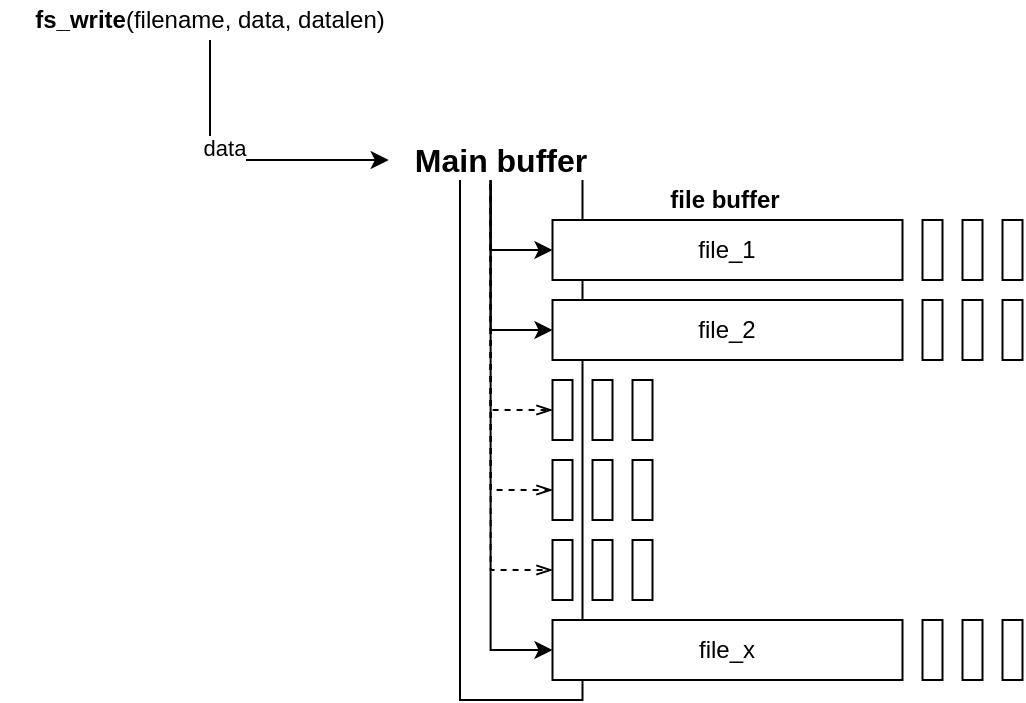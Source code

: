 <mxfile version="14.8.5"><diagram id="84ThLcqW8Ly_1uAPsjoI" name="Page-1"><mxGraphModel dx="1422" dy="794" grid="1" gridSize="10" guides="1" tooltips="1" connect="1" arrows="1" fold="1" page="1" pageScale="1" pageWidth="850" pageHeight="1100" math="0" shadow="0"><root><mxCell id="0"/><mxCell id="1" parent="0"/><mxCell id="3FnN17clqMxj0jl0wUlX-1" value="" style="rounded=0;whiteSpace=wrap;html=1;" vertex="1" parent="1"><mxGeometry x="310" y="230" width="61.25" height="270" as="geometry"/></mxCell><mxCell id="3FnN17clqMxj0jl0wUlX-48" style="edgeStyle=orthogonalEdgeStyle;rounded=0;orthogonalLoop=1;jettySize=auto;html=1;exitX=0.25;exitY=0;exitDx=0;exitDy=0;entryX=0;entryY=0.5;entryDx=0;entryDy=0;dashed=1;endArrow=openThin;endFill=0;" edge="1" parent="1" source="3FnN17clqMxj0jl0wUlX-1" target="3FnN17clqMxj0jl0wUlX-25"><mxGeometry relative="1" as="geometry"><Array as="points"><mxPoint x="325" y="435"/></Array></mxGeometry></mxCell><mxCell id="3FnN17clqMxj0jl0wUlX-47" style="edgeStyle=orthogonalEdgeStyle;rounded=0;orthogonalLoop=1;jettySize=auto;html=1;exitX=0.25;exitY=0;exitDx=0;exitDy=0;entryX=0;entryY=0.5;entryDx=0;entryDy=0;dashed=1;endArrow=openThin;endFill=0;" edge="1" parent="1" source="3FnN17clqMxj0jl0wUlX-1" target="3FnN17clqMxj0jl0wUlX-28"><mxGeometry relative="1" as="geometry"><Array as="points"><mxPoint x="325" y="395"/></Array></mxGeometry></mxCell><mxCell id="3FnN17clqMxj0jl0wUlX-46" style="edgeStyle=orthogonalEdgeStyle;rounded=0;orthogonalLoop=1;jettySize=auto;html=1;exitX=0.25;exitY=0;exitDx=0;exitDy=0;entryX=0;entryY=0.5;entryDx=0;entryDy=0;dashed=1;endArrow=openThin;endFill=0;" edge="1" parent="1" source="3FnN17clqMxj0jl0wUlX-1" target="3FnN17clqMxj0jl0wUlX-15"><mxGeometry relative="1" as="geometry"><Array as="points"><mxPoint x="325" y="355"/></Array></mxGeometry></mxCell><mxCell id="3FnN17clqMxj0jl0wUlX-45" style="edgeStyle=orthogonalEdgeStyle;rounded=0;orthogonalLoop=1;jettySize=auto;html=1;exitX=0.25;exitY=0;exitDx=0;exitDy=0;entryX=0;entryY=0.5;entryDx=0;entryDy=0;" edge="1" parent="1" source="3FnN17clqMxj0jl0wUlX-1" target="3FnN17clqMxj0jl0wUlX-18"><mxGeometry relative="1" as="geometry"><Array as="points"><mxPoint x="325" y="475"/></Array></mxGeometry></mxCell><mxCell id="3FnN17clqMxj0jl0wUlX-44" style="edgeStyle=orthogonalEdgeStyle;rounded=0;orthogonalLoop=1;jettySize=auto;html=1;exitX=0.25;exitY=0;exitDx=0;exitDy=0;entryX=0;entryY=0.5;entryDx=0;entryDy=0;" edge="1" parent="1" source="3FnN17clqMxj0jl0wUlX-1" target="3FnN17clqMxj0jl0wUlX-7"><mxGeometry relative="1" as="geometry"><Array as="points"><mxPoint x="325" y="315"/></Array></mxGeometry></mxCell><mxCell id="3FnN17clqMxj0jl0wUlX-43" style="edgeStyle=orthogonalEdgeStyle;rounded=0;orthogonalLoop=1;jettySize=auto;html=1;exitX=0.25;exitY=0;exitDx=0;exitDy=0;entryX=0;entryY=0.5;entryDx=0;entryDy=0;" edge="1" parent="1" source="3FnN17clqMxj0jl0wUlX-1" target="3FnN17clqMxj0jl0wUlX-2"><mxGeometry relative="1" as="geometry"><Array as="points"><mxPoint x="325" y="275"/></Array></mxGeometry></mxCell><mxCell id="3FnN17clqMxj0jl0wUlX-2" value="file_1" style="rounded=0;whiteSpace=wrap;html=1;" vertex="1" parent="1"><mxGeometry x="356.25" y="260" width="175" height="30" as="geometry"/></mxCell><mxCell id="3FnN17clqMxj0jl0wUlX-4" value="" style="rounded=0;whiteSpace=wrap;html=1;" vertex="1" parent="1"><mxGeometry x="541.25" y="260" width="10" height="30" as="geometry"/></mxCell><mxCell id="3FnN17clqMxj0jl0wUlX-5" value="" style="rounded=0;whiteSpace=wrap;html=1;" vertex="1" parent="1"><mxGeometry x="561.25" y="260" width="10" height="30" as="geometry"/></mxCell><mxCell id="3FnN17clqMxj0jl0wUlX-6" value="" style="rounded=0;whiteSpace=wrap;html=1;" vertex="1" parent="1"><mxGeometry x="581.25" y="260" width="10" height="30" as="geometry"/></mxCell><mxCell id="3FnN17clqMxj0jl0wUlX-7" value="file_2" style="rounded=0;whiteSpace=wrap;html=1;" vertex="1" parent="1"><mxGeometry x="356.25" y="300" width="175" height="30" as="geometry"/></mxCell><mxCell id="3FnN17clqMxj0jl0wUlX-8" value="" style="rounded=0;whiteSpace=wrap;html=1;" vertex="1" parent="1"><mxGeometry x="541.25" y="300" width="10" height="30" as="geometry"/></mxCell><mxCell id="3FnN17clqMxj0jl0wUlX-9" value="" style="rounded=0;whiteSpace=wrap;html=1;" vertex="1" parent="1"><mxGeometry x="561.25" y="300" width="10" height="30" as="geometry"/></mxCell><mxCell id="3FnN17clqMxj0jl0wUlX-10" value="" style="rounded=0;whiteSpace=wrap;html=1;" vertex="1" parent="1"><mxGeometry x="581.25" y="300" width="10" height="30" as="geometry"/></mxCell><mxCell id="3FnN17clqMxj0jl0wUlX-15" value="" style="rounded=0;whiteSpace=wrap;html=1;" vertex="1" parent="1"><mxGeometry x="356.25" y="340" width="10" height="30" as="geometry"/></mxCell><mxCell id="3FnN17clqMxj0jl0wUlX-16" value="" style="rounded=0;whiteSpace=wrap;html=1;" vertex="1" parent="1"><mxGeometry x="376.25" y="340" width="10" height="30" as="geometry"/></mxCell><mxCell id="3FnN17clqMxj0jl0wUlX-17" value="" style="rounded=0;whiteSpace=wrap;html=1;" vertex="1" parent="1"><mxGeometry x="396.25" y="340" width="10" height="30" as="geometry"/></mxCell><mxCell id="3FnN17clqMxj0jl0wUlX-18" value="file_x" style="rounded=0;whiteSpace=wrap;html=1;" vertex="1" parent="1"><mxGeometry x="356.25" y="460" width="175" height="30" as="geometry"/></mxCell><mxCell id="3FnN17clqMxj0jl0wUlX-19" value="" style="rounded=0;whiteSpace=wrap;html=1;" vertex="1" parent="1"><mxGeometry x="541.25" y="460" width="10" height="30" as="geometry"/></mxCell><mxCell id="3FnN17clqMxj0jl0wUlX-20" value="" style="rounded=0;whiteSpace=wrap;html=1;" vertex="1" parent="1"><mxGeometry x="561.25" y="460" width="10" height="30" as="geometry"/></mxCell><mxCell id="3FnN17clqMxj0jl0wUlX-21" value="" style="rounded=0;whiteSpace=wrap;html=1;" vertex="1" parent="1"><mxGeometry x="581.25" y="460" width="10" height="30" as="geometry"/></mxCell><mxCell id="3FnN17clqMxj0jl0wUlX-25" value="" style="rounded=0;whiteSpace=wrap;html=1;" vertex="1" parent="1"><mxGeometry x="356.25" y="420" width="10" height="30" as="geometry"/></mxCell><mxCell id="3FnN17clqMxj0jl0wUlX-26" value="" style="rounded=0;whiteSpace=wrap;html=1;" vertex="1" parent="1"><mxGeometry x="376.25" y="420" width="10" height="30" as="geometry"/></mxCell><mxCell id="3FnN17clqMxj0jl0wUlX-27" value="" style="rounded=0;whiteSpace=wrap;html=1;" vertex="1" parent="1"><mxGeometry x="396.25" y="420" width="10" height="30" as="geometry"/></mxCell><mxCell id="3FnN17clqMxj0jl0wUlX-28" value="" style="rounded=0;whiteSpace=wrap;html=1;" vertex="1" parent="1"><mxGeometry x="356.25" y="380" width="10" height="30" as="geometry"/></mxCell><mxCell id="3FnN17clqMxj0jl0wUlX-29" value="" style="rounded=0;whiteSpace=wrap;html=1;" vertex="1" parent="1"><mxGeometry x="376.25" y="380" width="10" height="30" as="geometry"/></mxCell><mxCell id="3FnN17clqMxj0jl0wUlX-30" value="" style="rounded=0;whiteSpace=wrap;html=1;" vertex="1" parent="1"><mxGeometry x="396.25" y="380" width="10" height="30" as="geometry"/></mxCell><mxCell id="3FnN17clqMxj0jl0wUlX-41" style="edgeStyle=orthogonalEdgeStyle;rounded=0;orthogonalLoop=1;jettySize=auto;html=1;entryX=0;entryY=0.5;entryDx=0;entryDy=0;" edge="1" parent="1" source="3FnN17clqMxj0jl0wUlX-32" target="3FnN17clqMxj0jl0wUlX-31"><mxGeometry relative="1" as="geometry"/></mxCell><mxCell id="3FnN17clqMxj0jl0wUlX-42" value="data" style="edgeLabel;html=1;align=center;verticalAlign=middle;resizable=0;points=[];" vertex="1" connectable="0" parent="3FnN17clqMxj0jl0wUlX-41"><mxGeometry x="-0.228" y="-4" relative="1" as="geometry"><mxPoint x="11" y="-4" as="offset"/></mxGeometry></mxCell><mxCell id="3FnN17clqMxj0jl0wUlX-32" value="&lt;b&gt;fs_write&lt;/b&gt;(filename, data, datalen)" style="text;html=1;strokeColor=none;fillColor=none;align=center;verticalAlign=middle;whiteSpace=wrap;rounded=0;" vertex="1" parent="1"><mxGeometry x="80" y="150" width="210" height="20" as="geometry"/></mxCell><mxCell id="3FnN17clqMxj0jl0wUlX-31" value="&lt;font style=&quot;font-size: 16px&quot;&gt;&lt;b&gt;Main buffer&lt;/b&gt;&lt;/font&gt;" style="text;html=1;strokeColor=none;align=center;verticalAlign=middle;whiteSpace=wrap;rounded=0;fillColor=#ffffff;" vertex="1" parent="1"><mxGeometry x="274.38" y="220" width="112.5" height="20" as="geometry"/></mxCell><mxCell id="3FnN17clqMxj0jl0wUlX-49" value="&lt;font style=&quot;font-size: 12px&quot;&gt;&lt;b&gt;file buffer&lt;/b&gt;&lt;/font&gt;" style="text;html=1;strokeColor=none;align=center;verticalAlign=middle;whiteSpace=wrap;rounded=0;" vertex="1" parent="1"><mxGeometry x="386.25" y="240" width="112.5" height="20" as="geometry"/></mxCell></root></mxGraphModel></diagram></mxfile>